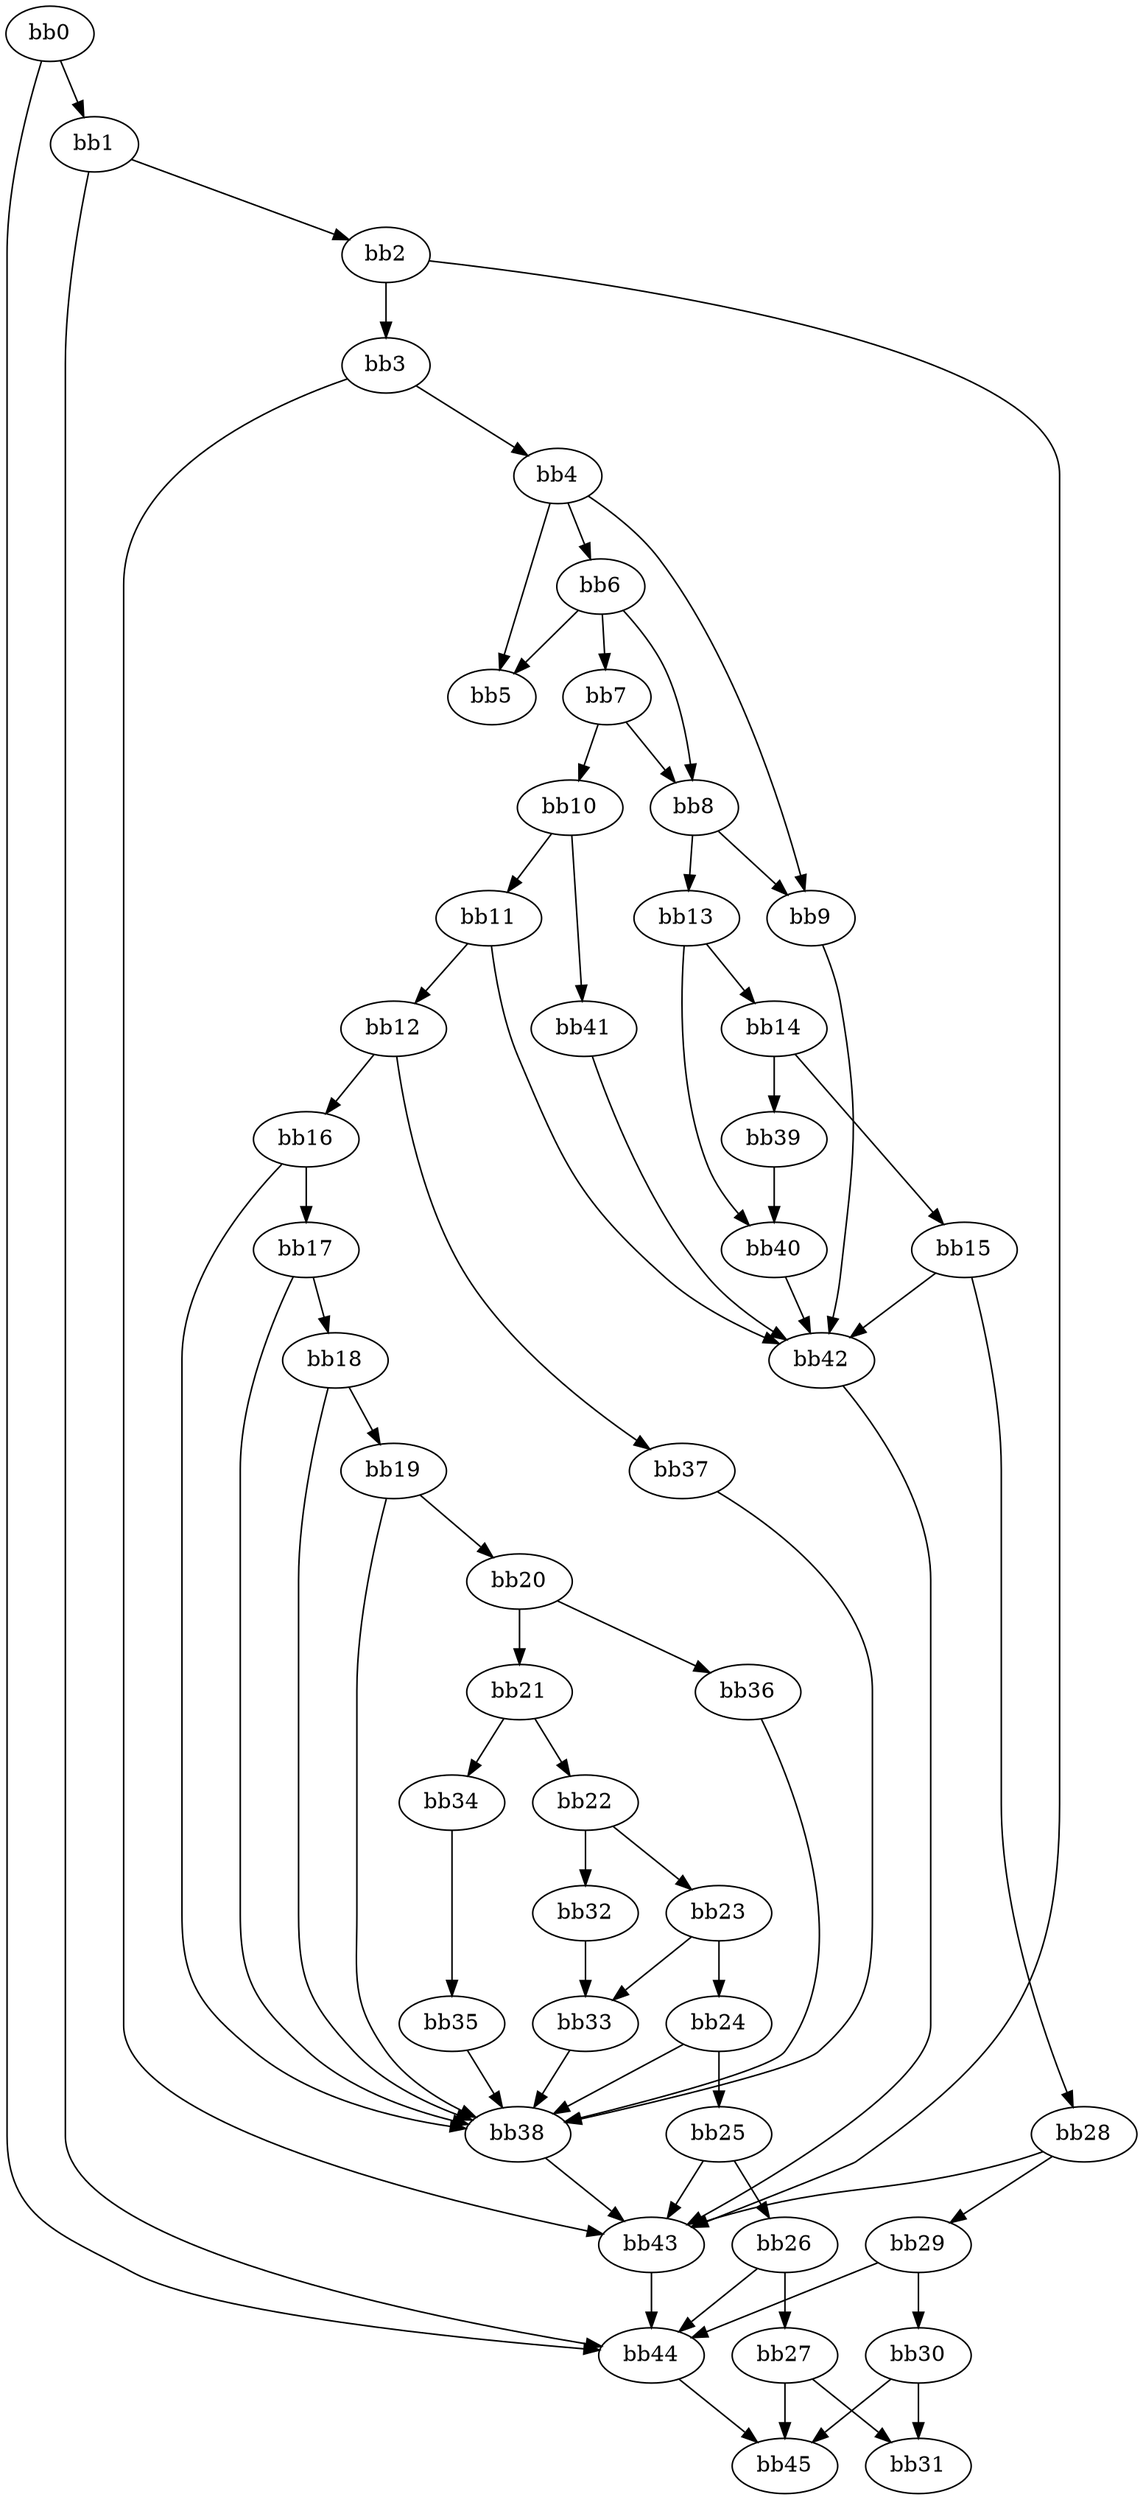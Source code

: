digraph {
    0 [ label = "bb0\l" ]
    1 [ label = "bb1\l" ]
    2 [ label = "bb2\l" ]
    3 [ label = "bb3\l" ]
    4 [ label = "bb4\l" ]
    5 [ label = "bb5\l" ]
    6 [ label = "bb6\l" ]
    7 [ label = "bb7\l" ]
    8 [ label = "bb8\l" ]
    9 [ label = "bb9\l" ]
    10 [ label = "bb10\l" ]
    11 [ label = "bb11\l" ]
    12 [ label = "bb12\l" ]
    13 [ label = "bb13\l" ]
    14 [ label = "bb14\l" ]
    15 [ label = "bb15\l" ]
    16 [ label = "bb16\l" ]
    17 [ label = "bb17\l" ]
    18 [ label = "bb18\l" ]
    19 [ label = "bb19\l" ]
    20 [ label = "bb20\l" ]
    21 [ label = "bb21\l" ]
    22 [ label = "bb22\l" ]
    23 [ label = "bb23\l" ]
    24 [ label = "bb24\l" ]
    25 [ label = "bb25\l" ]
    26 [ label = "bb26\l" ]
    27 [ label = "bb27\l" ]
    28 [ label = "bb28\l" ]
    29 [ label = "bb29\l" ]
    30 [ label = "bb30\l" ]
    31 [ label = "bb31\l" ]
    32 [ label = "bb32\l" ]
    33 [ label = "bb33\l" ]
    34 [ label = "bb34\l" ]
    35 [ label = "bb35\l" ]
    36 [ label = "bb36\l" ]
    37 [ label = "bb37\l" ]
    38 [ label = "bb38\l" ]
    39 [ label = "bb39\l" ]
    40 [ label = "bb40\l" ]
    41 [ label = "bb41\l" ]
    42 [ label = "bb42\l" ]
    43 [ label = "bb43\l" ]
    44 [ label = "bb44\l" ]
    45 [ label = "bb45\l" ]
    0 -> 1 [ ]
    0 -> 44 [ ]
    1 -> 2 [ ]
    1 -> 44 [ ]
    2 -> 3 [ ]
    2 -> 43 [ ]
    3 -> 4 [ ]
    3 -> 43 [ ]
    4 -> 5 [ ]
    4 -> 6 [ ]
    4 -> 9 [ ]
    6 -> 5 [ ]
    6 -> 7 [ ]
    6 -> 8 [ ]
    7 -> 8 [ ]
    7 -> 10 [ ]
    8 -> 9 [ ]
    8 -> 13 [ ]
    9 -> 42 [ ]
    10 -> 11 [ ]
    10 -> 41 [ ]
    11 -> 12 [ ]
    11 -> 42 [ ]
    12 -> 16 [ ]
    12 -> 37 [ ]
    13 -> 14 [ ]
    13 -> 40 [ ]
    14 -> 15 [ ]
    14 -> 39 [ ]
    15 -> 28 [ ]
    15 -> 42 [ ]
    16 -> 17 [ ]
    16 -> 38 [ ]
    17 -> 18 [ ]
    17 -> 38 [ ]
    18 -> 19 [ ]
    18 -> 38 [ ]
    19 -> 20 [ ]
    19 -> 38 [ ]
    20 -> 21 [ ]
    20 -> 36 [ ]
    21 -> 22 [ ]
    21 -> 34 [ ]
    22 -> 23 [ ]
    22 -> 32 [ ]
    23 -> 24 [ ]
    23 -> 33 [ ]
    24 -> 25 [ ]
    24 -> 38 [ ]
    25 -> 26 [ ]
    25 -> 43 [ ]
    26 -> 27 [ ]
    26 -> 44 [ ]
    27 -> 31 [ ]
    27 -> 45 [ ]
    28 -> 29 [ ]
    28 -> 43 [ ]
    29 -> 30 [ ]
    29 -> 44 [ ]
    30 -> 31 [ ]
    30 -> 45 [ ]
    32 -> 33 [ ]
    33 -> 38 [ ]
    34 -> 35 [ ]
    35 -> 38 [ ]
    36 -> 38 [ ]
    37 -> 38 [ ]
    38 -> 43 [ ]
    39 -> 40 [ ]
    40 -> 42 [ ]
    41 -> 42 [ ]
    42 -> 43 [ ]
    43 -> 44 [ ]
    44 -> 45 [ ]
}

